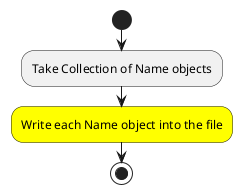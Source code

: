 @startuml
'https://plantuml.com/activity-diagram-beta

start
    :Take Collection of Name objects;
    #yellow:Write each Name object into the file;
stop

@enduml
